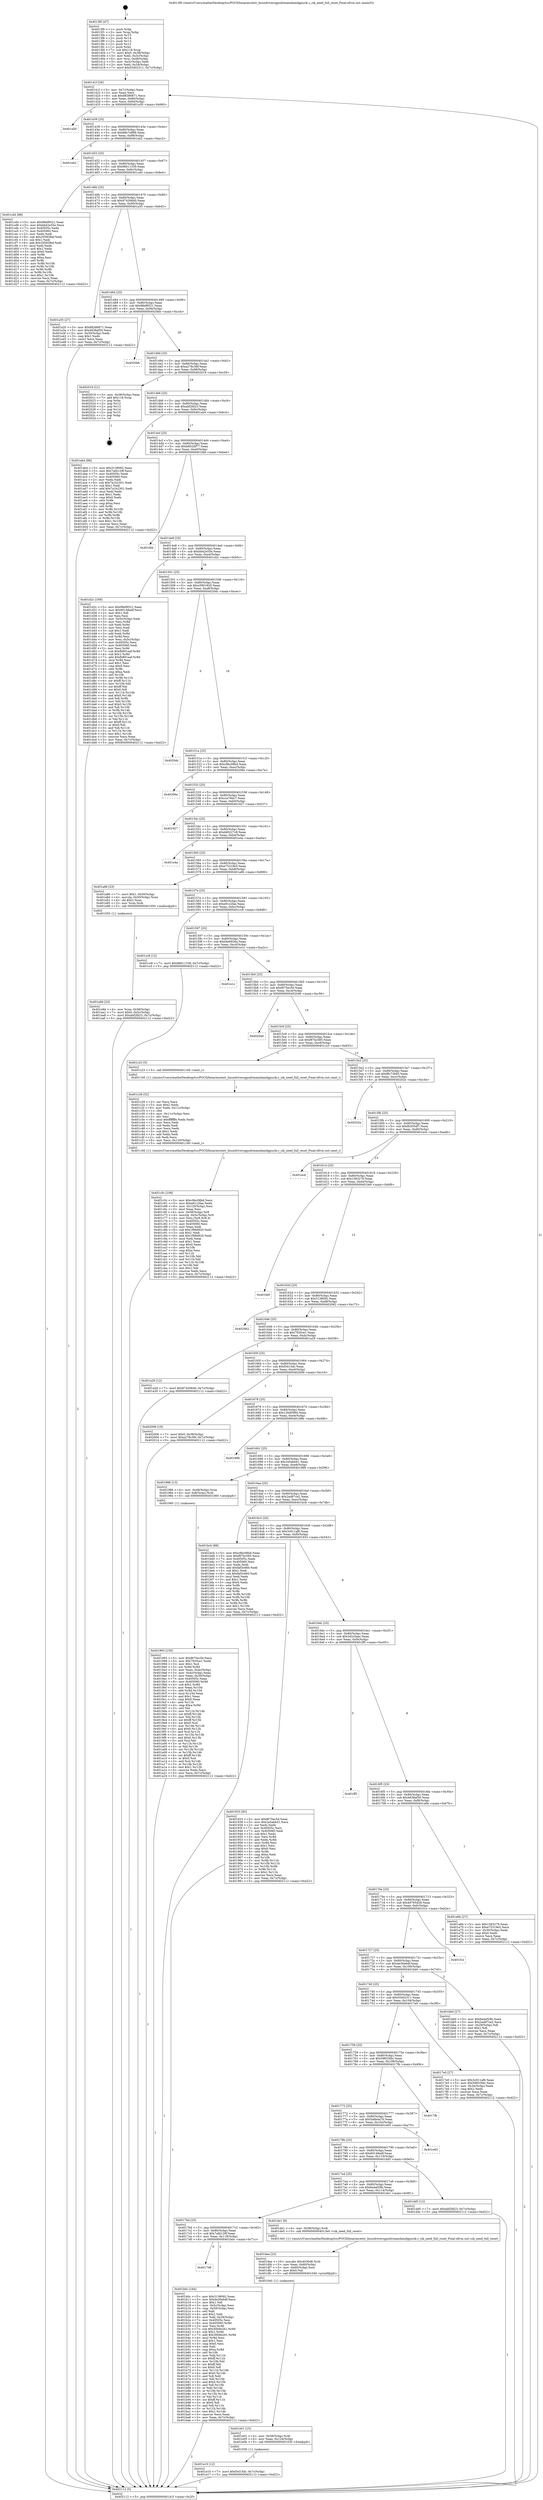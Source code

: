 digraph "0x4013f0" {
  label = "0x4013f0 (/mnt/c/Users/mathe/Desktop/tcc/POCII/binaries/extr_linuxdriversgpudrmamdamdgpucik.c_cik_need_full_reset_Final-ollvm.out::main(0))"
  labelloc = "t"
  node[shape=record]

  Entry [label="",width=0.3,height=0.3,shape=circle,fillcolor=black,style=filled]
  "0x40141f" [label="{
     0x40141f [26]\l
     | [instrs]\l
     &nbsp;&nbsp;0x40141f \<+3\>: mov -0x7c(%rbp),%eax\l
     &nbsp;&nbsp;0x401422 \<+2\>: mov %eax,%ecx\l
     &nbsp;&nbsp;0x401424 \<+6\>: sub $0x88386871,%ecx\l
     &nbsp;&nbsp;0x40142a \<+3\>: mov %eax,-0x80(%rbp)\l
     &nbsp;&nbsp;0x40142d \<+6\>: mov %ecx,-0x84(%rbp)\l
     &nbsp;&nbsp;0x401433 \<+6\>: je 0000000000401a50 \<main+0x660\>\l
  }"]
  "0x401a50" [label="{
     0x401a50\l
  }", style=dashed]
  "0x401439" [label="{
     0x401439 [25]\l
     | [instrs]\l
     &nbsp;&nbsp;0x401439 \<+5\>: jmp 000000000040143e \<main+0x4e\>\l
     &nbsp;&nbsp;0x40143e \<+3\>: mov -0x80(%rbp),%eax\l
     &nbsp;&nbsp;0x401441 \<+5\>: sub $0x88e7e889,%eax\l
     &nbsp;&nbsp;0x401446 \<+6\>: mov %eax,-0x88(%rbp)\l
     &nbsp;&nbsp;0x40144c \<+6\>: je 0000000000401eb2 \<main+0xac2\>\l
  }"]
  Exit [label="",width=0.3,height=0.3,shape=circle,fillcolor=black,style=filled,peripheries=2]
  "0x401eb2" [label="{
     0x401eb2\l
  }", style=dashed]
  "0x401452" [label="{
     0x401452 [25]\l
     | [instrs]\l
     &nbsp;&nbsp;0x401452 \<+5\>: jmp 0000000000401457 \<main+0x67\>\l
     &nbsp;&nbsp;0x401457 \<+3\>: mov -0x80(%rbp),%eax\l
     &nbsp;&nbsp;0x40145a \<+5\>: sub $0x96611339,%eax\l
     &nbsp;&nbsp;0x40145f \<+6\>: mov %eax,-0x8c(%rbp)\l
     &nbsp;&nbsp;0x401465 \<+6\>: je 0000000000401cd4 \<main+0x8e4\>\l
  }"]
  "0x401e10" [label="{
     0x401e10 [12]\l
     | [instrs]\l
     &nbsp;&nbsp;0x401e10 \<+7\>: movl $0xf3415dc,-0x7c(%rbp)\l
     &nbsp;&nbsp;0x401e17 \<+5\>: jmp 0000000000402112 \<main+0xd22\>\l
  }"]
  "0x401cd4" [label="{
     0x401cd4 [88]\l
     | [instrs]\l
     &nbsp;&nbsp;0x401cd4 \<+5\>: mov $0x98ef9521,%eax\l
     &nbsp;&nbsp;0x401cd9 \<+5\>: mov $0xbb42e55e,%ecx\l
     &nbsp;&nbsp;0x401cde \<+7\>: mov 0x40505c,%edx\l
     &nbsp;&nbsp;0x401ce5 \<+7\>: mov 0x405060,%esi\l
     &nbsp;&nbsp;0x401cec \<+2\>: mov %edx,%edi\l
     &nbsp;&nbsp;0x401cee \<+6\>: sub $0x205838ef,%edi\l
     &nbsp;&nbsp;0x401cf4 \<+3\>: sub $0x1,%edi\l
     &nbsp;&nbsp;0x401cf7 \<+6\>: add $0x205838ef,%edi\l
     &nbsp;&nbsp;0x401cfd \<+3\>: imul %edi,%edx\l
     &nbsp;&nbsp;0x401d00 \<+3\>: and $0x1,%edx\l
     &nbsp;&nbsp;0x401d03 \<+3\>: cmp $0x0,%edx\l
     &nbsp;&nbsp;0x401d06 \<+4\>: sete %r8b\l
     &nbsp;&nbsp;0x401d0a \<+3\>: cmp $0xa,%esi\l
     &nbsp;&nbsp;0x401d0d \<+4\>: setl %r9b\l
     &nbsp;&nbsp;0x401d11 \<+3\>: mov %r8b,%r10b\l
     &nbsp;&nbsp;0x401d14 \<+3\>: and %r9b,%r10b\l
     &nbsp;&nbsp;0x401d17 \<+3\>: xor %r9b,%r8b\l
     &nbsp;&nbsp;0x401d1a \<+3\>: or %r8b,%r10b\l
     &nbsp;&nbsp;0x401d1d \<+4\>: test $0x1,%r10b\l
     &nbsp;&nbsp;0x401d21 \<+3\>: cmovne %ecx,%eax\l
     &nbsp;&nbsp;0x401d24 \<+3\>: mov %eax,-0x7c(%rbp)\l
     &nbsp;&nbsp;0x401d27 \<+5\>: jmp 0000000000402112 \<main+0xd22\>\l
  }"]
  "0x40146b" [label="{
     0x40146b [25]\l
     | [instrs]\l
     &nbsp;&nbsp;0x40146b \<+5\>: jmp 0000000000401470 \<main+0x80\>\l
     &nbsp;&nbsp;0x401470 \<+3\>: mov -0x80(%rbp),%eax\l
     &nbsp;&nbsp;0x401473 \<+5\>: sub $0x97430640,%eax\l
     &nbsp;&nbsp;0x401478 \<+6\>: mov %eax,-0x90(%rbp)\l
     &nbsp;&nbsp;0x40147e \<+6\>: je 0000000000401a35 \<main+0x645\>\l
  }"]
  "0x401e01" [label="{
     0x401e01 [15]\l
     | [instrs]\l
     &nbsp;&nbsp;0x401e01 \<+4\>: mov -0x58(%rbp),%rdi\l
     &nbsp;&nbsp;0x401e05 \<+6\>: mov %eax,-0x124(%rbp)\l
     &nbsp;&nbsp;0x401e0b \<+5\>: call 0000000000401030 \<free@plt\>\l
     | [calls]\l
     &nbsp;&nbsp;0x401030 \{1\} (unknown)\l
  }"]
  "0x401a35" [label="{
     0x401a35 [27]\l
     | [instrs]\l
     &nbsp;&nbsp;0x401a35 \<+5\>: mov $0x88386871,%eax\l
     &nbsp;&nbsp;0x401a3a \<+5\>: mov $0x4638af30,%ecx\l
     &nbsp;&nbsp;0x401a3f \<+3\>: mov -0x30(%rbp),%edx\l
     &nbsp;&nbsp;0x401a42 \<+3\>: cmp $0x1,%edx\l
     &nbsp;&nbsp;0x401a45 \<+3\>: cmovl %ecx,%eax\l
     &nbsp;&nbsp;0x401a48 \<+3\>: mov %eax,-0x7c(%rbp)\l
     &nbsp;&nbsp;0x401a4b \<+5\>: jmp 0000000000402112 \<main+0xd22\>\l
  }"]
  "0x401484" [label="{
     0x401484 [25]\l
     | [instrs]\l
     &nbsp;&nbsp;0x401484 \<+5\>: jmp 0000000000401489 \<main+0x99\>\l
     &nbsp;&nbsp;0x401489 \<+3\>: mov -0x80(%rbp),%eax\l
     &nbsp;&nbsp;0x40148c \<+5\>: sub $0x98ef9521,%eax\l
     &nbsp;&nbsp;0x401491 \<+6\>: mov %eax,-0x94(%rbp)\l
     &nbsp;&nbsp;0x401497 \<+6\>: je 00000000004020bb \<main+0xccb\>\l
  }"]
  "0x401dea" [label="{
     0x401dea [23]\l
     | [instrs]\l
     &nbsp;&nbsp;0x401dea \<+10\>: movabs $0x4030d6,%rdi\l
     &nbsp;&nbsp;0x401df4 \<+3\>: mov %eax,-0x60(%rbp)\l
     &nbsp;&nbsp;0x401df7 \<+3\>: mov -0x60(%rbp),%esi\l
     &nbsp;&nbsp;0x401dfa \<+2\>: mov $0x0,%al\l
     &nbsp;&nbsp;0x401dfc \<+5\>: call 0000000000401040 \<printf@plt\>\l
     | [calls]\l
     &nbsp;&nbsp;0x401040 \{1\} (unknown)\l
  }"]
  "0x4020bb" [label="{
     0x4020bb\l
  }", style=dashed]
  "0x40149d" [label="{
     0x40149d [25]\l
     | [instrs]\l
     &nbsp;&nbsp;0x40149d \<+5\>: jmp 00000000004014a2 \<main+0xb2\>\l
     &nbsp;&nbsp;0x4014a2 \<+3\>: mov -0x80(%rbp),%eax\l
     &nbsp;&nbsp;0x4014a5 \<+5\>: sub $0xa278c36f,%eax\l
     &nbsp;&nbsp;0x4014aa \<+6\>: mov %eax,-0x98(%rbp)\l
     &nbsp;&nbsp;0x4014b0 \<+6\>: je 0000000000402019 \<main+0xc29\>\l
  }"]
  "0x401c5c" [label="{
     0x401c5c [108]\l
     | [instrs]\l
     &nbsp;&nbsp;0x401c5c \<+5\>: mov $0xc9bc08bd,%ecx\l
     &nbsp;&nbsp;0x401c61 \<+5\>: mov $0xe91c2fae,%edx\l
     &nbsp;&nbsp;0x401c66 \<+6\>: mov -0x120(%rbp),%esi\l
     &nbsp;&nbsp;0x401c6c \<+3\>: imul %eax,%esi\l
     &nbsp;&nbsp;0x401c6f \<+4\>: mov -0x58(%rbp),%r8\l
     &nbsp;&nbsp;0x401c73 \<+4\>: movslq -0x5c(%rbp),%r9\l
     &nbsp;&nbsp;0x401c77 \<+4\>: mov %esi,(%r8,%r9,4)\l
     &nbsp;&nbsp;0x401c7b \<+7\>: mov 0x40505c,%eax\l
     &nbsp;&nbsp;0x401c82 \<+7\>: mov 0x405060,%esi\l
     &nbsp;&nbsp;0x401c89 \<+2\>: mov %eax,%edi\l
     &nbsp;&nbsp;0x401c8b \<+6\>: sub $0x1f98d920,%edi\l
     &nbsp;&nbsp;0x401c91 \<+3\>: sub $0x1,%edi\l
     &nbsp;&nbsp;0x401c94 \<+6\>: add $0x1f98d920,%edi\l
     &nbsp;&nbsp;0x401c9a \<+3\>: imul %edi,%eax\l
     &nbsp;&nbsp;0x401c9d \<+3\>: and $0x1,%eax\l
     &nbsp;&nbsp;0x401ca0 \<+3\>: cmp $0x0,%eax\l
     &nbsp;&nbsp;0x401ca3 \<+4\>: sete %r10b\l
     &nbsp;&nbsp;0x401ca7 \<+3\>: cmp $0xa,%esi\l
     &nbsp;&nbsp;0x401caa \<+4\>: setl %r11b\l
     &nbsp;&nbsp;0x401cae \<+3\>: mov %r10b,%bl\l
     &nbsp;&nbsp;0x401cb1 \<+3\>: and %r11b,%bl\l
     &nbsp;&nbsp;0x401cb4 \<+3\>: xor %r11b,%r10b\l
     &nbsp;&nbsp;0x401cb7 \<+3\>: or %r10b,%bl\l
     &nbsp;&nbsp;0x401cba \<+3\>: test $0x1,%bl\l
     &nbsp;&nbsp;0x401cbd \<+3\>: cmovne %edx,%ecx\l
     &nbsp;&nbsp;0x401cc0 \<+3\>: mov %ecx,-0x7c(%rbp)\l
     &nbsp;&nbsp;0x401cc3 \<+5\>: jmp 0000000000402112 \<main+0xd22\>\l
  }"]
  "0x402019" [label="{
     0x402019 [21]\l
     | [instrs]\l
     &nbsp;&nbsp;0x402019 \<+3\>: mov -0x38(%rbp),%eax\l
     &nbsp;&nbsp;0x40201c \<+7\>: add $0x118,%rsp\l
     &nbsp;&nbsp;0x402023 \<+1\>: pop %rbx\l
     &nbsp;&nbsp;0x402024 \<+2\>: pop %r12\l
     &nbsp;&nbsp;0x402026 \<+2\>: pop %r13\l
     &nbsp;&nbsp;0x402028 \<+2\>: pop %r14\l
     &nbsp;&nbsp;0x40202a \<+2\>: pop %r15\l
     &nbsp;&nbsp;0x40202c \<+1\>: pop %rbp\l
     &nbsp;&nbsp;0x40202d \<+1\>: ret\l
  }"]
  "0x4014b6" [label="{
     0x4014b6 [25]\l
     | [instrs]\l
     &nbsp;&nbsp;0x4014b6 \<+5\>: jmp 00000000004014bb \<main+0xcb\>\l
     &nbsp;&nbsp;0x4014bb \<+3\>: mov -0x80(%rbp),%eax\l
     &nbsp;&nbsp;0x4014be \<+5\>: sub $0xabf2fd23,%eax\l
     &nbsp;&nbsp;0x4014c3 \<+6\>: mov %eax,-0x9c(%rbp)\l
     &nbsp;&nbsp;0x4014c9 \<+6\>: je 0000000000401ab4 \<main+0x6c4\>\l
  }"]
  "0x401c28" [label="{
     0x401c28 [52]\l
     | [instrs]\l
     &nbsp;&nbsp;0x401c28 \<+2\>: xor %ecx,%ecx\l
     &nbsp;&nbsp;0x401c2a \<+5\>: mov $0x2,%edx\l
     &nbsp;&nbsp;0x401c2f \<+6\>: mov %edx,-0x11c(%rbp)\l
     &nbsp;&nbsp;0x401c35 \<+1\>: cltd\l
     &nbsp;&nbsp;0x401c36 \<+6\>: mov -0x11c(%rbp),%esi\l
     &nbsp;&nbsp;0x401c3c \<+2\>: idiv %esi\l
     &nbsp;&nbsp;0x401c3e \<+6\>: imul $0xfffffffe,%edx,%edx\l
     &nbsp;&nbsp;0x401c44 \<+2\>: mov %ecx,%edi\l
     &nbsp;&nbsp;0x401c46 \<+2\>: sub %edx,%edi\l
     &nbsp;&nbsp;0x401c48 \<+2\>: mov %ecx,%edx\l
     &nbsp;&nbsp;0x401c4a \<+3\>: sub $0x1,%edx\l
     &nbsp;&nbsp;0x401c4d \<+2\>: add %edx,%edi\l
     &nbsp;&nbsp;0x401c4f \<+2\>: sub %edi,%ecx\l
     &nbsp;&nbsp;0x401c51 \<+6\>: mov %ecx,-0x120(%rbp)\l
     &nbsp;&nbsp;0x401c57 \<+5\>: call 0000000000401160 \<next_i\>\l
     | [calls]\l
     &nbsp;&nbsp;0x401160 \{1\} (/mnt/c/Users/mathe/Desktop/tcc/POCII/binaries/extr_linuxdriversgpudrmamdamdgpucik.c_cik_need_full_reset_Final-ollvm.out::next_i)\l
  }"]
  "0x401ab4" [label="{
     0x401ab4 [88]\l
     | [instrs]\l
     &nbsp;&nbsp;0x401ab4 \<+5\>: mov $0x3138092,%eax\l
     &nbsp;&nbsp;0x401ab9 \<+5\>: mov $0x7afd129f,%ecx\l
     &nbsp;&nbsp;0x401abe \<+7\>: mov 0x40505c,%edx\l
     &nbsp;&nbsp;0x401ac5 \<+7\>: mov 0x405060,%esi\l
     &nbsp;&nbsp;0x401acc \<+2\>: mov %edx,%edi\l
     &nbsp;&nbsp;0x401ace \<+6\>: sub $0x7a1b2301,%edi\l
     &nbsp;&nbsp;0x401ad4 \<+3\>: sub $0x1,%edi\l
     &nbsp;&nbsp;0x401ad7 \<+6\>: add $0x7a1b2301,%edi\l
     &nbsp;&nbsp;0x401add \<+3\>: imul %edi,%edx\l
     &nbsp;&nbsp;0x401ae0 \<+3\>: and $0x1,%edx\l
     &nbsp;&nbsp;0x401ae3 \<+3\>: cmp $0x0,%edx\l
     &nbsp;&nbsp;0x401ae6 \<+4\>: sete %r8b\l
     &nbsp;&nbsp;0x401aea \<+3\>: cmp $0xa,%esi\l
     &nbsp;&nbsp;0x401aed \<+4\>: setl %r9b\l
     &nbsp;&nbsp;0x401af1 \<+3\>: mov %r8b,%r10b\l
     &nbsp;&nbsp;0x401af4 \<+3\>: and %r9b,%r10b\l
     &nbsp;&nbsp;0x401af7 \<+3\>: xor %r9b,%r8b\l
     &nbsp;&nbsp;0x401afa \<+3\>: or %r8b,%r10b\l
     &nbsp;&nbsp;0x401afd \<+4\>: test $0x1,%r10b\l
     &nbsp;&nbsp;0x401b01 \<+3\>: cmovne %ecx,%eax\l
     &nbsp;&nbsp;0x401b04 \<+3\>: mov %eax,-0x7c(%rbp)\l
     &nbsp;&nbsp;0x401b07 \<+5\>: jmp 0000000000402112 \<main+0xd22\>\l
  }"]
  "0x4014cf" [label="{
     0x4014cf [25]\l
     | [instrs]\l
     &nbsp;&nbsp;0x4014cf \<+5\>: jmp 00000000004014d4 \<main+0xe4\>\l
     &nbsp;&nbsp;0x4014d4 \<+3\>: mov -0x80(%rbp),%eax\l
     &nbsp;&nbsp;0x4014d7 \<+5\>: sub $0xb852df77,%eax\l
     &nbsp;&nbsp;0x4014dc \<+6\>: mov %eax,-0xa0(%rbp)\l
     &nbsp;&nbsp;0x4014e2 \<+6\>: je 0000000000401fdd \<main+0xbed\>\l
  }"]
  "0x4017d6" [label="{
     0x4017d6\l
  }", style=dashed]
  "0x401fdd" [label="{
     0x401fdd\l
  }", style=dashed]
  "0x4014e8" [label="{
     0x4014e8 [25]\l
     | [instrs]\l
     &nbsp;&nbsp;0x4014e8 \<+5\>: jmp 00000000004014ed \<main+0xfd\>\l
     &nbsp;&nbsp;0x4014ed \<+3\>: mov -0x80(%rbp),%eax\l
     &nbsp;&nbsp;0x4014f0 \<+5\>: sub $0xbb42e55e,%eax\l
     &nbsp;&nbsp;0x4014f5 \<+6\>: mov %eax,-0xa4(%rbp)\l
     &nbsp;&nbsp;0x4014fb \<+6\>: je 0000000000401d2c \<main+0x93c\>\l
  }"]
  "0x401b0c" [label="{
     0x401b0c [164]\l
     | [instrs]\l
     &nbsp;&nbsp;0x401b0c \<+5\>: mov $0x3138092,%eax\l
     &nbsp;&nbsp;0x401b11 \<+5\>: mov $0x4e30e6df,%ecx\l
     &nbsp;&nbsp;0x401b16 \<+2\>: mov $0x1,%dl\l
     &nbsp;&nbsp;0x401b18 \<+3\>: mov -0x5c(%rbp),%esi\l
     &nbsp;&nbsp;0x401b1b \<+3\>: cmp -0x50(%rbp),%esi\l
     &nbsp;&nbsp;0x401b1e \<+4\>: setl %dil\l
     &nbsp;&nbsp;0x401b22 \<+4\>: and $0x1,%dil\l
     &nbsp;&nbsp;0x401b26 \<+4\>: mov %dil,-0x29(%rbp)\l
     &nbsp;&nbsp;0x401b2a \<+7\>: mov 0x40505c,%esi\l
     &nbsp;&nbsp;0x401b31 \<+8\>: mov 0x405060,%r8d\l
     &nbsp;&nbsp;0x401b39 \<+3\>: mov %esi,%r9d\l
     &nbsp;&nbsp;0x401b3c \<+7\>: sub $0x30b9e261,%r9d\l
     &nbsp;&nbsp;0x401b43 \<+4\>: sub $0x1,%r9d\l
     &nbsp;&nbsp;0x401b47 \<+7\>: add $0x30b9e261,%r9d\l
     &nbsp;&nbsp;0x401b4e \<+4\>: imul %r9d,%esi\l
     &nbsp;&nbsp;0x401b52 \<+3\>: and $0x1,%esi\l
     &nbsp;&nbsp;0x401b55 \<+3\>: cmp $0x0,%esi\l
     &nbsp;&nbsp;0x401b58 \<+4\>: sete %dil\l
     &nbsp;&nbsp;0x401b5c \<+4\>: cmp $0xa,%r8d\l
     &nbsp;&nbsp;0x401b60 \<+4\>: setl %r10b\l
     &nbsp;&nbsp;0x401b64 \<+3\>: mov %dil,%r11b\l
     &nbsp;&nbsp;0x401b67 \<+4\>: xor $0xff,%r11b\l
     &nbsp;&nbsp;0x401b6b \<+3\>: mov %r10b,%bl\l
     &nbsp;&nbsp;0x401b6e \<+3\>: xor $0xff,%bl\l
     &nbsp;&nbsp;0x401b71 \<+3\>: xor $0x0,%dl\l
     &nbsp;&nbsp;0x401b74 \<+3\>: mov %r11b,%r14b\l
     &nbsp;&nbsp;0x401b77 \<+4\>: and $0x0,%r14b\l
     &nbsp;&nbsp;0x401b7b \<+3\>: and %dl,%dil\l
     &nbsp;&nbsp;0x401b7e \<+3\>: mov %bl,%r15b\l
     &nbsp;&nbsp;0x401b81 \<+4\>: and $0x0,%r15b\l
     &nbsp;&nbsp;0x401b85 \<+3\>: and %dl,%r10b\l
     &nbsp;&nbsp;0x401b88 \<+3\>: or %dil,%r14b\l
     &nbsp;&nbsp;0x401b8b \<+3\>: or %r10b,%r15b\l
     &nbsp;&nbsp;0x401b8e \<+3\>: xor %r15b,%r14b\l
     &nbsp;&nbsp;0x401b91 \<+3\>: or %bl,%r11b\l
     &nbsp;&nbsp;0x401b94 \<+4\>: xor $0xff,%r11b\l
     &nbsp;&nbsp;0x401b98 \<+3\>: or $0x0,%dl\l
     &nbsp;&nbsp;0x401b9b \<+3\>: and %dl,%r11b\l
     &nbsp;&nbsp;0x401b9e \<+3\>: or %r11b,%r14b\l
     &nbsp;&nbsp;0x401ba1 \<+4\>: test $0x1,%r14b\l
     &nbsp;&nbsp;0x401ba5 \<+3\>: cmovne %ecx,%eax\l
     &nbsp;&nbsp;0x401ba8 \<+3\>: mov %eax,-0x7c(%rbp)\l
     &nbsp;&nbsp;0x401bab \<+5\>: jmp 0000000000402112 \<main+0xd22\>\l
  }"]
  "0x401d2c" [label="{
     0x401d2c [169]\l
     | [instrs]\l
     &nbsp;&nbsp;0x401d2c \<+5\>: mov $0x98ef9521,%eax\l
     &nbsp;&nbsp;0x401d31 \<+5\>: mov $0x60148adf,%ecx\l
     &nbsp;&nbsp;0x401d36 \<+2\>: mov $0x1,%dl\l
     &nbsp;&nbsp;0x401d38 \<+2\>: xor %esi,%esi\l
     &nbsp;&nbsp;0x401d3a \<+3\>: mov -0x5c(%rbp),%edi\l
     &nbsp;&nbsp;0x401d3d \<+3\>: mov %esi,%r8d\l
     &nbsp;&nbsp;0x401d40 \<+3\>: sub %edi,%r8d\l
     &nbsp;&nbsp;0x401d43 \<+2\>: mov %esi,%edi\l
     &nbsp;&nbsp;0x401d45 \<+3\>: sub $0x1,%edi\l
     &nbsp;&nbsp;0x401d48 \<+3\>: add %edi,%r8d\l
     &nbsp;&nbsp;0x401d4b \<+3\>: sub %r8d,%esi\l
     &nbsp;&nbsp;0x401d4e \<+3\>: mov %esi,-0x5c(%rbp)\l
     &nbsp;&nbsp;0x401d51 \<+7\>: mov 0x40505c,%esi\l
     &nbsp;&nbsp;0x401d58 \<+7\>: mov 0x405060,%edi\l
     &nbsp;&nbsp;0x401d5f \<+3\>: mov %esi,%r8d\l
     &nbsp;&nbsp;0x401d62 \<+7\>: sub $0xfb891eaf,%r8d\l
     &nbsp;&nbsp;0x401d69 \<+4\>: sub $0x1,%r8d\l
     &nbsp;&nbsp;0x401d6d \<+7\>: add $0xfb891eaf,%r8d\l
     &nbsp;&nbsp;0x401d74 \<+4\>: imul %r8d,%esi\l
     &nbsp;&nbsp;0x401d78 \<+3\>: and $0x1,%esi\l
     &nbsp;&nbsp;0x401d7b \<+3\>: cmp $0x0,%esi\l
     &nbsp;&nbsp;0x401d7e \<+4\>: sete %r9b\l
     &nbsp;&nbsp;0x401d82 \<+3\>: cmp $0xa,%edi\l
     &nbsp;&nbsp;0x401d85 \<+4\>: setl %r10b\l
     &nbsp;&nbsp;0x401d89 \<+3\>: mov %r9b,%r11b\l
     &nbsp;&nbsp;0x401d8c \<+4\>: xor $0xff,%r11b\l
     &nbsp;&nbsp;0x401d90 \<+3\>: mov %r10b,%bl\l
     &nbsp;&nbsp;0x401d93 \<+3\>: xor $0xff,%bl\l
     &nbsp;&nbsp;0x401d96 \<+3\>: xor $0x0,%dl\l
     &nbsp;&nbsp;0x401d99 \<+3\>: mov %r11b,%r14b\l
     &nbsp;&nbsp;0x401d9c \<+4\>: and $0x0,%r14b\l
     &nbsp;&nbsp;0x401da0 \<+3\>: and %dl,%r9b\l
     &nbsp;&nbsp;0x401da3 \<+3\>: mov %bl,%r15b\l
     &nbsp;&nbsp;0x401da6 \<+4\>: and $0x0,%r15b\l
     &nbsp;&nbsp;0x401daa \<+3\>: and %dl,%r10b\l
     &nbsp;&nbsp;0x401dad \<+3\>: or %r9b,%r14b\l
     &nbsp;&nbsp;0x401db0 \<+3\>: or %r10b,%r15b\l
     &nbsp;&nbsp;0x401db3 \<+3\>: xor %r15b,%r14b\l
     &nbsp;&nbsp;0x401db6 \<+3\>: or %bl,%r11b\l
     &nbsp;&nbsp;0x401db9 \<+4\>: xor $0xff,%r11b\l
     &nbsp;&nbsp;0x401dbd \<+3\>: or $0x0,%dl\l
     &nbsp;&nbsp;0x401dc0 \<+3\>: and %dl,%r11b\l
     &nbsp;&nbsp;0x401dc3 \<+3\>: or %r11b,%r14b\l
     &nbsp;&nbsp;0x401dc6 \<+4\>: test $0x1,%r14b\l
     &nbsp;&nbsp;0x401dca \<+3\>: cmovne %ecx,%eax\l
     &nbsp;&nbsp;0x401dcd \<+3\>: mov %eax,-0x7c(%rbp)\l
     &nbsp;&nbsp;0x401dd0 \<+5\>: jmp 0000000000402112 \<main+0xd22\>\l
  }"]
  "0x401501" [label="{
     0x401501 [25]\l
     | [instrs]\l
     &nbsp;&nbsp;0x401501 \<+5\>: jmp 0000000000401506 \<main+0x116\>\l
     &nbsp;&nbsp;0x401506 \<+3\>: mov -0x80(%rbp),%eax\l
     &nbsp;&nbsp;0x401509 \<+5\>: sub $0xc5901820,%eax\l
     &nbsp;&nbsp;0x40150e \<+6\>: mov %eax,-0xa8(%rbp)\l
     &nbsp;&nbsp;0x401514 \<+6\>: je 00000000004020dc \<main+0xcec\>\l
  }"]
  "0x4017bd" [label="{
     0x4017bd [25]\l
     | [instrs]\l
     &nbsp;&nbsp;0x4017bd \<+5\>: jmp 00000000004017c2 \<main+0x3d2\>\l
     &nbsp;&nbsp;0x4017c2 \<+3\>: mov -0x80(%rbp),%eax\l
     &nbsp;&nbsp;0x4017c5 \<+5\>: sub $0x7afd129f,%eax\l
     &nbsp;&nbsp;0x4017ca \<+6\>: mov %eax,-0x118(%rbp)\l
     &nbsp;&nbsp;0x4017d0 \<+6\>: je 0000000000401b0c \<main+0x71c\>\l
  }"]
  "0x4020dc" [label="{
     0x4020dc\l
  }", style=dashed]
  "0x40151a" [label="{
     0x40151a [25]\l
     | [instrs]\l
     &nbsp;&nbsp;0x40151a \<+5\>: jmp 000000000040151f \<main+0x12f\>\l
     &nbsp;&nbsp;0x40151f \<+3\>: mov -0x80(%rbp),%eax\l
     &nbsp;&nbsp;0x401522 \<+5\>: sub $0xc9bc08bd,%eax\l
     &nbsp;&nbsp;0x401527 \<+6\>: mov %eax,-0xac(%rbp)\l
     &nbsp;&nbsp;0x40152d \<+6\>: je 000000000040206e \<main+0xc7e\>\l
  }"]
  "0x401de1" [label="{
     0x401de1 [9]\l
     | [instrs]\l
     &nbsp;&nbsp;0x401de1 \<+4\>: mov -0x58(%rbp),%rdi\l
     &nbsp;&nbsp;0x401de5 \<+5\>: call 00000000004013e0 \<cik_need_full_reset\>\l
     | [calls]\l
     &nbsp;&nbsp;0x4013e0 \{1\} (/mnt/c/Users/mathe/Desktop/tcc/POCII/binaries/extr_linuxdriversgpudrmamdamdgpucik.c_cik_need_full_reset_Final-ollvm.out::cik_need_full_reset)\l
  }"]
  "0x40206e" [label="{
     0x40206e\l
  }", style=dashed]
  "0x401533" [label="{
     0x401533 [25]\l
     | [instrs]\l
     &nbsp;&nbsp;0x401533 \<+5\>: jmp 0000000000401538 \<main+0x148\>\l
     &nbsp;&nbsp;0x401538 \<+3\>: mov -0x80(%rbp),%eax\l
     &nbsp;&nbsp;0x40153b \<+5\>: sub $0xcce78dc7,%eax\l
     &nbsp;&nbsp;0x401540 \<+6\>: mov %eax,-0xb0(%rbp)\l
     &nbsp;&nbsp;0x401546 \<+6\>: je 0000000000401927 \<main+0x537\>\l
  }"]
  "0x4017a4" [label="{
     0x4017a4 [25]\l
     | [instrs]\l
     &nbsp;&nbsp;0x4017a4 \<+5\>: jmp 00000000004017a9 \<main+0x3b9\>\l
     &nbsp;&nbsp;0x4017a9 \<+3\>: mov -0x80(%rbp),%eax\l
     &nbsp;&nbsp;0x4017ac \<+5\>: sub $0x6a4ef29b,%eax\l
     &nbsp;&nbsp;0x4017b1 \<+6\>: mov %eax,-0x114(%rbp)\l
     &nbsp;&nbsp;0x4017b7 \<+6\>: je 0000000000401de1 \<main+0x9f1\>\l
  }"]
  "0x401927" [label="{
     0x401927\l
  }", style=dashed]
  "0x40154c" [label="{
     0x40154c [25]\l
     | [instrs]\l
     &nbsp;&nbsp;0x40154c \<+5\>: jmp 0000000000401551 \<main+0x161\>\l
     &nbsp;&nbsp;0x401551 \<+3\>: mov -0x80(%rbp),%eax\l
     &nbsp;&nbsp;0x401554 \<+5\>: sub $0xdd9227c8,%eax\l
     &nbsp;&nbsp;0x401559 \<+6\>: mov %eax,-0xb4(%rbp)\l
     &nbsp;&nbsp;0x40155f \<+6\>: je 0000000000401e4a \<main+0xa5a\>\l
  }"]
  "0x401dd5" [label="{
     0x401dd5 [12]\l
     | [instrs]\l
     &nbsp;&nbsp;0x401dd5 \<+7\>: movl $0xabf2fd23,-0x7c(%rbp)\l
     &nbsp;&nbsp;0x401ddc \<+5\>: jmp 0000000000402112 \<main+0xd22\>\l
  }"]
  "0x401e4a" [label="{
     0x401e4a\l
  }", style=dashed]
  "0x401565" [label="{
     0x401565 [25]\l
     | [instrs]\l
     &nbsp;&nbsp;0x401565 \<+5\>: jmp 000000000040156a \<main+0x17a\>\l
     &nbsp;&nbsp;0x40156a \<+3\>: mov -0x80(%rbp),%eax\l
     &nbsp;&nbsp;0x40156d \<+5\>: sub $0xe75319e5,%eax\l
     &nbsp;&nbsp;0x401572 \<+6\>: mov %eax,-0xb8(%rbp)\l
     &nbsp;&nbsp;0x401578 \<+6\>: je 0000000000401a86 \<main+0x696\>\l
  }"]
  "0x40178b" [label="{
     0x40178b [25]\l
     | [instrs]\l
     &nbsp;&nbsp;0x40178b \<+5\>: jmp 0000000000401790 \<main+0x3a0\>\l
     &nbsp;&nbsp;0x401790 \<+3\>: mov -0x80(%rbp),%eax\l
     &nbsp;&nbsp;0x401793 \<+5\>: sub $0x60148adf,%eax\l
     &nbsp;&nbsp;0x401798 \<+6\>: mov %eax,-0x110(%rbp)\l
     &nbsp;&nbsp;0x40179e \<+6\>: je 0000000000401dd5 \<main+0x9e5\>\l
  }"]
  "0x401a86" [label="{
     0x401a86 [23]\l
     | [instrs]\l
     &nbsp;&nbsp;0x401a86 \<+7\>: movl $0x1,-0x50(%rbp)\l
     &nbsp;&nbsp;0x401a8d \<+4\>: movslq -0x50(%rbp),%rax\l
     &nbsp;&nbsp;0x401a91 \<+4\>: shl $0x2,%rax\l
     &nbsp;&nbsp;0x401a95 \<+3\>: mov %rax,%rdi\l
     &nbsp;&nbsp;0x401a98 \<+5\>: call 0000000000401050 \<malloc@plt\>\l
     | [calls]\l
     &nbsp;&nbsp;0x401050 \{1\} (unknown)\l
  }"]
  "0x40157e" [label="{
     0x40157e [25]\l
     | [instrs]\l
     &nbsp;&nbsp;0x40157e \<+5\>: jmp 0000000000401583 \<main+0x193\>\l
     &nbsp;&nbsp;0x401583 \<+3\>: mov -0x80(%rbp),%eax\l
     &nbsp;&nbsp;0x401586 \<+5\>: sub $0xe91c2fae,%eax\l
     &nbsp;&nbsp;0x40158b \<+6\>: mov %eax,-0xbc(%rbp)\l
     &nbsp;&nbsp;0x401591 \<+6\>: je 0000000000401cc8 \<main+0x8d8\>\l
  }"]
  "0x401e65" [label="{
     0x401e65\l
  }", style=dashed]
  "0x401cc8" [label="{
     0x401cc8 [12]\l
     | [instrs]\l
     &nbsp;&nbsp;0x401cc8 \<+7\>: movl $0x96611339,-0x7c(%rbp)\l
     &nbsp;&nbsp;0x401ccf \<+5\>: jmp 0000000000402112 \<main+0xd22\>\l
  }"]
  "0x401597" [label="{
     0x401597 [25]\l
     | [instrs]\l
     &nbsp;&nbsp;0x401597 \<+5\>: jmp 000000000040159c \<main+0x1ac\>\l
     &nbsp;&nbsp;0x40159c \<+3\>: mov -0x80(%rbp),%eax\l
     &nbsp;&nbsp;0x40159f \<+5\>: sub $0xf4e6926a,%eax\l
     &nbsp;&nbsp;0x4015a4 \<+6\>: mov %eax,-0xc0(%rbp)\l
     &nbsp;&nbsp;0x4015aa \<+6\>: je 0000000000401e1c \<main+0xa2c\>\l
  }"]
  "0x401772" [label="{
     0x401772 [25]\l
     | [instrs]\l
     &nbsp;&nbsp;0x401772 \<+5\>: jmp 0000000000401777 \<main+0x387\>\l
     &nbsp;&nbsp;0x401777 \<+3\>: mov -0x80(%rbp),%eax\l
     &nbsp;&nbsp;0x40177a \<+5\>: sub $0x5a6b4a7b,%eax\l
     &nbsp;&nbsp;0x40177f \<+6\>: mov %eax,-0x10c(%rbp)\l
     &nbsp;&nbsp;0x401785 \<+6\>: je 0000000000401e65 \<main+0xa75\>\l
  }"]
  "0x401e1c" [label="{
     0x401e1c\l
  }", style=dashed]
  "0x4015b0" [label="{
     0x4015b0 [25]\l
     | [instrs]\l
     &nbsp;&nbsp;0x4015b0 \<+5\>: jmp 00000000004015b5 \<main+0x1c5\>\l
     &nbsp;&nbsp;0x4015b5 \<+3\>: mov -0x80(%rbp),%eax\l
     &nbsp;&nbsp;0x4015b8 \<+5\>: sub $0xf675ec5d,%eax\l
     &nbsp;&nbsp;0x4015bd \<+6\>: mov %eax,-0xc4(%rbp)\l
     &nbsp;&nbsp;0x4015c3 \<+6\>: je 0000000000402046 \<main+0xc56\>\l
  }"]
  "0x4017fb" [label="{
     0x4017fb\l
  }", style=dashed]
  "0x402046" [label="{
     0x402046\l
  }", style=dashed]
  "0x4015c9" [label="{
     0x4015c9 [25]\l
     | [instrs]\l
     &nbsp;&nbsp;0x4015c9 \<+5\>: jmp 00000000004015ce \<main+0x1de\>\l
     &nbsp;&nbsp;0x4015ce \<+3\>: mov -0x80(%rbp),%eax\l
     &nbsp;&nbsp;0x4015d1 \<+5\>: sub $0xf87bc585,%eax\l
     &nbsp;&nbsp;0x4015d6 \<+6\>: mov %eax,-0xc8(%rbp)\l
     &nbsp;&nbsp;0x4015dc \<+6\>: je 0000000000401c23 \<main+0x833\>\l
  }"]
  "0x401a9d" [label="{
     0x401a9d [23]\l
     | [instrs]\l
     &nbsp;&nbsp;0x401a9d \<+4\>: mov %rax,-0x58(%rbp)\l
     &nbsp;&nbsp;0x401aa1 \<+7\>: movl $0x0,-0x5c(%rbp)\l
     &nbsp;&nbsp;0x401aa8 \<+7\>: movl $0xabf2fd23,-0x7c(%rbp)\l
     &nbsp;&nbsp;0x401aaf \<+5\>: jmp 0000000000402112 \<main+0xd22\>\l
  }"]
  "0x401c23" [label="{
     0x401c23 [5]\l
     | [instrs]\l
     &nbsp;&nbsp;0x401c23 \<+5\>: call 0000000000401160 \<next_i\>\l
     | [calls]\l
     &nbsp;&nbsp;0x401160 \{1\} (/mnt/c/Users/mathe/Desktop/tcc/POCII/binaries/extr_linuxdriversgpudrmamdamdgpucik.c_cik_need_full_reset_Final-ollvm.out::next_i)\l
  }"]
  "0x4015e2" [label="{
     0x4015e2 [25]\l
     | [instrs]\l
     &nbsp;&nbsp;0x4015e2 \<+5\>: jmp 00000000004015e7 \<main+0x1f7\>\l
     &nbsp;&nbsp;0x4015e7 \<+3\>: mov -0x80(%rbp),%eax\l
     &nbsp;&nbsp;0x4015ea \<+5\>: sub $0xf8c73b65,%eax\l
     &nbsp;&nbsp;0x4015ef \<+6\>: mov %eax,-0xcc(%rbp)\l
     &nbsp;&nbsp;0x4015f5 \<+6\>: je 000000000040202e \<main+0xc3e\>\l
  }"]
  "0x401993" [label="{
     0x401993 [150]\l
     | [instrs]\l
     &nbsp;&nbsp;0x401993 \<+5\>: mov $0xf675ec5d,%ecx\l
     &nbsp;&nbsp;0x401998 \<+5\>: mov $0x7920ce1,%edx\l
     &nbsp;&nbsp;0x40199d \<+3\>: mov $0x1,%sil\l
     &nbsp;&nbsp;0x4019a0 \<+3\>: xor %r8d,%r8d\l
     &nbsp;&nbsp;0x4019a3 \<+3\>: mov %eax,-0x4c(%rbp)\l
     &nbsp;&nbsp;0x4019a6 \<+3\>: mov -0x4c(%rbp),%eax\l
     &nbsp;&nbsp;0x4019a9 \<+3\>: mov %eax,-0x30(%rbp)\l
     &nbsp;&nbsp;0x4019ac \<+7\>: mov 0x40505c,%eax\l
     &nbsp;&nbsp;0x4019b3 \<+8\>: mov 0x405060,%r9d\l
     &nbsp;&nbsp;0x4019bb \<+4\>: sub $0x1,%r8d\l
     &nbsp;&nbsp;0x4019bf \<+3\>: mov %eax,%r10d\l
     &nbsp;&nbsp;0x4019c2 \<+3\>: add %r8d,%r10d\l
     &nbsp;&nbsp;0x4019c5 \<+4\>: imul %r10d,%eax\l
     &nbsp;&nbsp;0x4019c9 \<+3\>: and $0x1,%eax\l
     &nbsp;&nbsp;0x4019cc \<+3\>: cmp $0x0,%eax\l
     &nbsp;&nbsp;0x4019cf \<+4\>: sete %r11b\l
     &nbsp;&nbsp;0x4019d3 \<+4\>: cmp $0xa,%r9d\l
     &nbsp;&nbsp;0x4019d7 \<+3\>: setl %bl\l
     &nbsp;&nbsp;0x4019da \<+3\>: mov %r11b,%r14b\l
     &nbsp;&nbsp;0x4019dd \<+4\>: xor $0xff,%r14b\l
     &nbsp;&nbsp;0x4019e1 \<+3\>: mov %bl,%r15b\l
     &nbsp;&nbsp;0x4019e4 \<+4\>: xor $0xff,%r15b\l
     &nbsp;&nbsp;0x4019e8 \<+4\>: xor $0x0,%sil\l
     &nbsp;&nbsp;0x4019ec \<+3\>: mov %r14b,%r12b\l
     &nbsp;&nbsp;0x4019ef \<+4\>: and $0x0,%r12b\l
     &nbsp;&nbsp;0x4019f3 \<+3\>: and %sil,%r11b\l
     &nbsp;&nbsp;0x4019f6 \<+3\>: mov %r15b,%r13b\l
     &nbsp;&nbsp;0x4019f9 \<+4\>: and $0x0,%r13b\l
     &nbsp;&nbsp;0x4019fd \<+3\>: and %sil,%bl\l
     &nbsp;&nbsp;0x401a00 \<+3\>: or %r11b,%r12b\l
     &nbsp;&nbsp;0x401a03 \<+3\>: or %bl,%r13b\l
     &nbsp;&nbsp;0x401a06 \<+3\>: xor %r13b,%r12b\l
     &nbsp;&nbsp;0x401a09 \<+3\>: or %r15b,%r14b\l
     &nbsp;&nbsp;0x401a0c \<+4\>: xor $0xff,%r14b\l
     &nbsp;&nbsp;0x401a10 \<+4\>: or $0x0,%sil\l
     &nbsp;&nbsp;0x401a14 \<+3\>: and %sil,%r14b\l
     &nbsp;&nbsp;0x401a17 \<+3\>: or %r14b,%r12b\l
     &nbsp;&nbsp;0x401a1a \<+4\>: test $0x1,%r12b\l
     &nbsp;&nbsp;0x401a1e \<+3\>: cmovne %edx,%ecx\l
     &nbsp;&nbsp;0x401a21 \<+3\>: mov %ecx,-0x7c(%rbp)\l
     &nbsp;&nbsp;0x401a24 \<+5\>: jmp 0000000000402112 \<main+0xd22\>\l
  }"]
  "0x40202e" [label="{
     0x40202e\l
  }", style=dashed]
  "0x4015fb" [label="{
     0x4015fb [25]\l
     | [instrs]\l
     &nbsp;&nbsp;0x4015fb \<+5\>: jmp 0000000000401600 \<main+0x210\>\l
     &nbsp;&nbsp;0x401600 \<+3\>: mov -0x80(%rbp),%eax\l
     &nbsp;&nbsp;0x401603 \<+5\>: sub $0xfb305df7,%eax\l
     &nbsp;&nbsp;0x401608 \<+6\>: mov %eax,-0xd0(%rbp)\l
     &nbsp;&nbsp;0x40160e \<+6\>: je 0000000000401ecb \<main+0xadb\>\l
  }"]
  "0x4013f0" [label="{
     0x4013f0 [47]\l
     | [instrs]\l
     &nbsp;&nbsp;0x4013f0 \<+1\>: push %rbp\l
     &nbsp;&nbsp;0x4013f1 \<+3\>: mov %rsp,%rbp\l
     &nbsp;&nbsp;0x4013f4 \<+2\>: push %r15\l
     &nbsp;&nbsp;0x4013f6 \<+2\>: push %r14\l
     &nbsp;&nbsp;0x4013f8 \<+2\>: push %r13\l
     &nbsp;&nbsp;0x4013fa \<+2\>: push %r12\l
     &nbsp;&nbsp;0x4013fc \<+1\>: push %rbx\l
     &nbsp;&nbsp;0x4013fd \<+7\>: sub $0x118,%rsp\l
     &nbsp;&nbsp;0x401404 \<+7\>: movl $0x0,-0x38(%rbp)\l
     &nbsp;&nbsp;0x40140b \<+3\>: mov %edi,-0x3c(%rbp)\l
     &nbsp;&nbsp;0x40140e \<+4\>: mov %rsi,-0x48(%rbp)\l
     &nbsp;&nbsp;0x401412 \<+3\>: mov -0x3c(%rbp),%edi\l
     &nbsp;&nbsp;0x401415 \<+3\>: mov %edi,-0x34(%rbp)\l
     &nbsp;&nbsp;0x401418 \<+7\>: movl $0x55402311,-0x7c(%rbp)\l
  }"]
  "0x401ecb" [label="{
     0x401ecb\l
  }", style=dashed]
  "0x401614" [label="{
     0x401614 [25]\l
     | [instrs]\l
     &nbsp;&nbsp;0x401614 \<+5\>: jmp 0000000000401619 \<main+0x229\>\l
     &nbsp;&nbsp;0x401619 \<+3\>: mov -0x80(%rbp),%eax\l
     &nbsp;&nbsp;0x40161c \<+5\>: sub $0x1583279,%eax\l
     &nbsp;&nbsp;0x401621 \<+6\>: mov %eax,-0xd4(%rbp)\l
     &nbsp;&nbsp;0x401627 \<+6\>: je 0000000000401fe9 \<main+0xbf9\>\l
  }"]
  "0x402112" [label="{
     0x402112 [5]\l
     | [instrs]\l
     &nbsp;&nbsp;0x402112 \<+5\>: jmp 000000000040141f \<main+0x2f\>\l
  }"]
  "0x401fe9" [label="{
     0x401fe9\l
  }", style=dashed]
  "0x40162d" [label="{
     0x40162d [25]\l
     | [instrs]\l
     &nbsp;&nbsp;0x40162d \<+5\>: jmp 0000000000401632 \<main+0x242\>\l
     &nbsp;&nbsp;0x401632 \<+3\>: mov -0x80(%rbp),%eax\l
     &nbsp;&nbsp;0x401635 \<+5\>: sub $0x3138092,%eax\l
     &nbsp;&nbsp;0x40163a \<+6\>: mov %eax,-0xd8(%rbp)\l
     &nbsp;&nbsp;0x401640 \<+6\>: je 0000000000402062 \<main+0xc72\>\l
  }"]
  "0x401759" [label="{
     0x401759 [25]\l
     | [instrs]\l
     &nbsp;&nbsp;0x401759 \<+5\>: jmp 000000000040175e \<main+0x36e\>\l
     &nbsp;&nbsp;0x40175e \<+3\>: mov -0x80(%rbp),%eax\l
     &nbsp;&nbsp;0x401761 \<+5\>: sub $0x59833fdc,%eax\l
     &nbsp;&nbsp;0x401766 \<+6\>: mov %eax,-0x108(%rbp)\l
     &nbsp;&nbsp;0x40176c \<+6\>: je 00000000004017fb \<main+0x40b\>\l
  }"]
  "0x402062" [label="{
     0x402062\l
  }", style=dashed]
  "0x401646" [label="{
     0x401646 [25]\l
     | [instrs]\l
     &nbsp;&nbsp;0x401646 \<+5\>: jmp 000000000040164b \<main+0x25b\>\l
     &nbsp;&nbsp;0x40164b \<+3\>: mov -0x80(%rbp),%eax\l
     &nbsp;&nbsp;0x40164e \<+5\>: sub $0x7920ce1,%eax\l
     &nbsp;&nbsp;0x401653 \<+6\>: mov %eax,-0xdc(%rbp)\l
     &nbsp;&nbsp;0x401659 \<+6\>: je 0000000000401a29 \<main+0x639\>\l
  }"]
  "0x4017e0" [label="{
     0x4017e0 [27]\l
     | [instrs]\l
     &nbsp;&nbsp;0x4017e0 \<+5\>: mov $0x3c911af6,%eax\l
     &nbsp;&nbsp;0x4017e5 \<+5\>: mov $0x59833fdc,%ecx\l
     &nbsp;&nbsp;0x4017ea \<+3\>: mov -0x34(%rbp),%edx\l
     &nbsp;&nbsp;0x4017ed \<+3\>: cmp $0x2,%edx\l
     &nbsp;&nbsp;0x4017f0 \<+3\>: cmovne %ecx,%eax\l
     &nbsp;&nbsp;0x4017f3 \<+3\>: mov %eax,-0x7c(%rbp)\l
     &nbsp;&nbsp;0x4017f6 \<+5\>: jmp 0000000000402112 \<main+0xd22\>\l
  }"]
  "0x401a29" [label="{
     0x401a29 [12]\l
     | [instrs]\l
     &nbsp;&nbsp;0x401a29 \<+7\>: movl $0x97430640,-0x7c(%rbp)\l
     &nbsp;&nbsp;0x401a30 \<+5\>: jmp 0000000000402112 \<main+0xd22\>\l
  }"]
  "0x40165f" [label="{
     0x40165f [25]\l
     | [instrs]\l
     &nbsp;&nbsp;0x40165f \<+5\>: jmp 0000000000401664 \<main+0x274\>\l
     &nbsp;&nbsp;0x401664 \<+3\>: mov -0x80(%rbp),%eax\l
     &nbsp;&nbsp;0x401667 \<+5\>: sub $0xf3415dc,%eax\l
     &nbsp;&nbsp;0x40166c \<+6\>: mov %eax,-0xe0(%rbp)\l
     &nbsp;&nbsp;0x401672 \<+6\>: je 0000000000402006 \<main+0xc16\>\l
  }"]
  "0x401740" [label="{
     0x401740 [25]\l
     | [instrs]\l
     &nbsp;&nbsp;0x401740 \<+5\>: jmp 0000000000401745 \<main+0x355\>\l
     &nbsp;&nbsp;0x401745 \<+3\>: mov -0x80(%rbp),%eax\l
     &nbsp;&nbsp;0x401748 \<+5\>: sub $0x55402311,%eax\l
     &nbsp;&nbsp;0x40174d \<+6\>: mov %eax,-0x104(%rbp)\l
     &nbsp;&nbsp;0x401753 \<+6\>: je 00000000004017e0 \<main+0x3f0\>\l
  }"]
  "0x402006" [label="{
     0x402006 [19]\l
     | [instrs]\l
     &nbsp;&nbsp;0x402006 \<+7\>: movl $0x0,-0x38(%rbp)\l
     &nbsp;&nbsp;0x40200d \<+7\>: movl $0xa278c36f,-0x7c(%rbp)\l
     &nbsp;&nbsp;0x402014 \<+5\>: jmp 0000000000402112 \<main+0xd22\>\l
  }"]
  "0x401678" [label="{
     0x401678 [25]\l
     | [instrs]\l
     &nbsp;&nbsp;0x401678 \<+5\>: jmp 000000000040167d \<main+0x28d\>\l
     &nbsp;&nbsp;0x40167d \<+3\>: mov -0x80(%rbp),%eax\l
     &nbsp;&nbsp;0x401680 \<+5\>: sub $0x126d099d,%eax\l
     &nbsp;&nbsp;0x401685 \<+6\>: mov %eax,-0xe4(%rbp)\l
     &nbsp;&nbsp;0x40168b \<+6\>: je 000000000040188b \<main+0x49b\>\l
  }"]
  "0x401bb0" [label="{
     0x401bb0 [27]\l
     | [instrs]\l
     &nbsp;&nbsp;0x401bb0 \<+5\>: mov $0x6a4ef29b,%eax\l
     &nbsp;&nbsp;0x401bb5 \<+5\>: mov $0x2ad87ce2,%ecx\l
     &nbsp;&nbsp;0x401bba \<+3\>: mov -0x29(%rbp),%dl\l
     &nbsp;&nbsp;0x401bbd \<+3\>: test $0x1,%dl\l
     &nbsp;&nbsp;0x401bc0 \<+3\>: cmovne %ecx,%eax\l
     &nbsp;&nbsp;0x401bc3 \<+3\>: mov %eax,-0x7c(%rbp)\l
     &nbsp;&nbsp;0x401bc6 \<+5\>: jmp 0000000000402112 \<main+0xd22\>\l
  }"]
  "0x40188b" [label="{
     0x40188b\l
  }", style=dashed]
  "0x401691" [label="{
     0x401691 [25]\l
     | [instrs]\l
     &nbsp;&nbsp;0x401691 \<+5\>: jmp 0000000000401696 \<main+0x2a6\>\l
     &nbsp;&nbsp;0x401696 \<+3\>: mov -0x80(%rbp),%eax\l
     &nbsp;&nbsp;0x401699 \<+5\>: sub $0x2a5abb41,%eax\l
     &nbsp;&nbsp;0x40169e \<+6\>: mov %eax,-0xe8(%rbp)\l
     &nbsp;&nbsp;0x4016a4 \<+6\>: je 0000000000401986 \<main+0x596\>\l
  }"]
  "0x401727" [label="{
     0x401727 [25]\l
     | [instrs]\l
     &nbsp;&nbsp;0x401727 \<+5\>: jmp 000000000040172c \<main+0x33c\>\l
     &nbsp;&nbsp;0x40172c \<+3\>: mov -0x80(%rbp),%eax\l
     &nbsp;&nbsp;0x40172f \<+5\>: sub $0x4e30e6df,%eax\l
     &nbsp;&nbsp;0x401734 \<+6\>: mov %eax,-0x100(%rbp)\l
     &nbsp;&nbsp;0x40173a \<+6\>: je 0000000000401bb0 \<main+0x7c0\>\l
  }"]
  "0x401986" [label="{
     0x401986 [13]\l
     | [instrs]\l
     &nbsp;&nbsp;0x401986 \<+4\>: mov -0x48(%rbp),%rax\l
     &nbsp;&nbsp;0x40198a \<+4\>: mov 0x8(%rax),%rdi\l
     &nbsp;&nbsp;0x40198e \<+5\>: call 0000000000401060 \<atoi@plt\>\l
     | [calls]\l
     &nbsp;&nbsp;0x401060 \{1\} (unknown)\l
  }"]
  "0x4016aa" [label="{
     0x4016aa [25]\l
     | [instrs]\l
     &nbsp;&nbsp;0x4016aa \<+5\>: jmp 00000000004016af \<main+0x2bf\>\l
     &nbsp;&nbsp;0x4016af \<+3\>: mov -0x80(%rbp),%eax\l
     &nbsp;&nbsp;0x4016b2 \<+5\>: sub $0x2ad87ce2,%eax\l
     &nbsp;&nbsp;0x4016b7 \<+6\>: mov %eax,-0xec(%rbp)\l
     &nbsp;&nbsp;0x4016bd \<+6\>: je 0000000000401bcb \<main+0x7db\>\l
  }"]
  "0x401f1e" [label="{
     0x401f1e\l
  }", style=dashed]
  "0x401bcb" [label="{
     0x401bcb [88]\l
     | [instrs]\l
     &nbsp;&nbsp;0x401bcb \<+5\>: mov $0xc9bc08bd,%eax\l
     &nbsp;&nbsp;0x401bd0 \<+5\>: mov $0xf87bc585,%ecx\l
     &nbsp;&nbsp;0x401bd5 \<+7\>: mov 0x40505c,%edx\l
     &nbsp;&nbsp;0x401bdc \<+7\>: mov 0x405060,%esi\l
     &nbsp;&nbsp;0x401be3 \<+2\>: mov %edx,%edi\l
     &nbsp;&nbsp;0x401be5 \<+6\>: add $0xfaf3c660,%edi\l
     &nbsp;&nbsp;0x401beb \<+3\>: sub $0x1,%edi\l
     &nbsp;&nbsp;0x401bee \<+6\>: sub $0xfaf3c660,%edi\l
     &nbsp;&nbsp;0x401bf4 \<+3\>: imul %edi,%edx\l
     &nbsp;&nbsp;0x401bf7 \<+3\>: and $0x1,%edx\l
     &nbsp;&nbsp;0x401bfa \<+3\>: cmp $0x0,%edx\l
     &nbsp;&nbsp;0x401bfd \<+4\>: sete %r8b\l
     &nbsp;&nbsp;0x401c01 \<+3\>: cmp $0xa,%esi\l
     &nbsp;&nbsp;0x401c04 \<+4\>: setl %r9b\l
     &nbsp;&nbsp;0x401c08 \<+3\>: mov %r8b,%r10b\l
     &nbsp;&nbsp;0x401c0b \<+3\>: and %r9b,%r10b\l
     &nbsp;&nbsp;0x401c0e \<+3\>: xor %r9b,%r8b\l
     &nbsp;&nbsp;0x401c11 \<+3\>: or %r8b,%r10b\l
     &nbsp;&nbsp;0x401c14 \<+4\>: test $0x1,%r10b\l
     &nbsp;&nbsp;0x401c18 \<+3\>: cmovne %ecx,%eax\l
     &nbsp;&nbsp;0x401c1b \<+3\>: mov %eax,-0x7c(%rbp)\l
     &nbsp;&nbsp;0x401c1e \<+5\>: jmp 0000000000402112 \<main+0xd22\>\l
  }"]
  "0x4016c3" [label="{
     0x4016c3 [25]\l
     | [instrs]\l
     &nbsp;&nbsp;0x4016c3 \<+5\>: jmp 00000000004016c8 \<main+0x2d8\>\l
     &nbsp;&nbsp;0x4016c8 \<+3\>: mov -0x80(%rbp),%eax\l
     &nbsp;&nbsp;0x4016cb \<+5\>: sub $0x3c911af6,%eax\l
     &nbsp;&nbsp;0x4016d0 \<+6\>: mov %eax,-0xf0(%rbp)\l
     &nbsp;&nbsp;0x4016d6 \<+6\>: je 0000000000401933 \<main+0x543\>\l
  }"]
  "0x40170e" [label="{
     0x40170e [25]\l
     | [instrs]\l
     &nbsp;&nbsp;0x40170e \<+5\>: jmp 0000000000401713 \<main+0x323\>\l
     &nbsp;&nbsp;0x401713 \<+3\>: mov -0x80(%rbp),%eax\l
     &nbsp;&nbsp;0x401716 \<+5\>: sub $0x49765d28,%eax\l
     &nbsp;&nbsp;0x40171b \<+6\>: mov %eax,-0xfc(%rbp)\l
     &nbsp;&nbsp;0x401721 \<+6\>: je 0000000000401f1e \<main+0xb2e\>\l
  }"]
  "0x401933" [label="{
     0x401933 [83]\l
     | [instrs]\l
     &nbsp;&nbsp;0x401933 \<+5\>: mov $0xf675ec5d,%eax\l
     &nbsp;&nbsp;0x401938 \<+5\>: mov $0x2a5abb41,%ecx\l
     &nbsp;&nbsp;0x40193d \<+2\>: xor %edx,%edx\l
     &nbsp;&nbsp;0x40193f \<+7\>: mov 0x40505c,%esi\l
     &nbsp;&nbsp;0x401946 \<+7\>: mov 0x405060,%edi\l
     &nbsp;&nbsp;0x40194d \<+3\>: sub $0x1,%edx\l
     &nbsp;&nbsp;0x401950 \<+3\>: mov %esi,%r8d\l
     &nbsp;&nbsp;0x401953 \<+3\>: add %edx,%r8d\l
     &nbsp;&nbsp;0x401956 \<+4\>: imul %r8d,%esi\l
     &nbsp;&nbsp;0x40195a \<+3\>: and $0x1,%esi\l
     &nbsp;&nbsp;0x40195d \<+3\>: cmp $0x0,%esi\l
     &nbsp;&nbsp;0x401960 \<+4\>: sete %r9b\l
     &nbsp;&nbsp;0x401964 \<+3\>: cmp $0xa,%edi\l
     &nbsp;&nbsp;0x401967 \<+4\>: setl %r10b\l
     &nbsp;&nbsp;0x40196b \<+3\>: mov %r9b,%r11b\l
     &nbsp;&nbsp;0x40196e \<+3\>: and %r10b,%r11b\l
     &nbsp;&nbsp;0x401971 \<+3\>: xor %r10b,%r9b\l
     &nbsp;&nbsp;0x401974 \<+3\>: or %r9b,%r11b\l
     &nbsp;&nbsp;0x401977 \<+4\>: test $0x1,%r11b\l
     &nbsp;&nbsp;0x40197b \<+3\>: cmovne %ecx,%eax\l
     &nbsp;&nbsp;0x40197e \<+3\>: mov %eax,-0x7c(%rbp)\l
     &nbsp;&nbsp;0x401981 \<+5\>: jmp 0000000000402112 \<main+0xd22\>\l
  }"]
  "0x4016dc" [label="{
     0x4016dc [25]\l
     | [instrs]\l
     &nbsp;&nbsp;0x4016dc \<+5\>: jmp 00000000004016e1 \<main+0x2f1\>\l
     &nbsp;&nbsp;0x4016e1 \<+3\>: mov -0x80(%rbp),%eax\l
     &nbsp;&nbsp;0x4016e4 \<+5\>: sub $0x3d2c5aec,%eax\l
     &nbsp;&nbsp;0x4016e9 \<+6\>: mov %eax,-0xf4(%rbp)\l
     &nbsp;&nbsp;0x4016ef \<+6\>: je 0000000000401ff5 \<main+0xc05\>\l
  }"]
  "0x401a6b" [label="{
     0x401a6b [27]\l
     | [instrs]\l
     &nbsp;&nbsp;0x401a6b \<+5\>: mov $0x1583279,%eax\l
     &nbsp;&nbsp;0x401a70 \<+5\>: mov $0xe75319e5,%ecx\l
     &nbsp;&nbsp;0x401a75 \<+3\>: mov -0x30(%rbp),%edx\l
     &nbsp;&nbsp;0x401a78 \<+3\>: cmp $0x0,%edx\l
     &nbsp;&nbsp;0x401a7b \<+3\>: cmove %ecx,%eax\l
     &nbsp;&nbsp;0x401a7e \<+3\>: mov %eax,-0x7c(%rbp)\l
     &nbsp;&nbsp;0x401a81 \<+5\>: jmp 0000000000402112 \<main+0xd22\>\l
  }"]
  "0x401ff5" [label="{
     0x401ff5\l
  }", style=dashed]
  "0x4016f5" [label="{
     0x4016f5 [25]\l
     | [instrs]\l
     &nbsp;&nbsp;0x4016f5 \<+5\>: jmp 00000000004016fa \<main+0x30a\>\l
     &nbsp;&nbsp;0x4016fa \<+3\>: mov -0x80(%rbp),%eax\l
     &nbsp;&nbsp;0x4016fd \<+5\>: sub $0x4638af30,%eax\l
     &nbsp;&nbsp;0x401702 \<+6\>: mov %eax,-0xf8(%rbp)\l
     &nbsp;&nbsp;0x401708 \<+6\>: je 0000000000401a6b \<main+0x67b\>\l
  }"]
  Entry -> "0x4013f0" [label=" 1"]
  "0x40141f" -> "0x401a50" [label=" 0"]
  "0x40141f" -> "0x401439" [label=" 22"]
  "0x402019" -> Exit [label=" 1"]
  "0x401439" -> "0x401eb2" [label=" 0"]
  "0x401439" -> "0x401452" [label=" 22"]
  "0x402006" -> "0x402112" [label=" 1"]
  "0x401452" -> "0x401cd4" [label=" 1"]
  "0x401452" -> "0x40146b" [label=" 21"]
  "0x401e10" -> "0x402112" [label=" 1"]
  "0x40146b" -> "0x401a35" [label=" 1"]
  "0x40146b" -> "0x401484" [label=" 20"]
  "0x401e01" -> "0x401e10" [label=" 1"]
  "0x401484" -> "0x4020bb" [label=" 0"]
  "0x401484" -> "0x40149d" [label=" 20"]
  "0x401dea" -> "0x401e01" [label=" 1"]
  "0x40149d" -> "0x402019" [label=" 1"]
  "0x40149d" -> "0x4014b6" [label=" 19"]
  "0x401de1" -> "0x401dea" [label=" 1"]
  "0x4014b6" -> "0x401ab4" [label=" 2"]
  "0x4014b6" -> "0x4014cf" [label=" 17"]
  "0x401dd5" -> "0x402112" [label=" 1"]
  "0x4014cf" -> "0x401fdd" [label=" 0"]
  "0x4014cf" -> "0x4014e8" [label=" 17"]
  "0x401d2c" -> "0x402112" [label=" 1"]
  "0x4014e8" -> "0x401d2c" [label=" 1"]
  "0x4014e8" -> "0x401501" [label=" 16"]
  "0x401cd4" -> "0x402112" [label=" 1"]
  "0x401501" -> "0x4020dc" [label=" 0"]
  "0x401501" -> "0x40151a" [label=" 16"]
  "0x401c5c" -> "0x402112" [label=" 1"]
  "0x40151a" -> "0x40206e" [label=" 0"]
  "0x40151a" -> "0x401533" [label=" 16"]
  "0x401c28" -> "0x401c5c" [label=" 1"]
  "0x401533" -> "0x401927" [label=" 0"]
  "0x401533" -> "0x40154c" [label=" 16"]
  "0x401bcb" -> "0x402112" [label=" 1"]
  "0x40154c" -> "0x401e4a" [label=" 0"]
  "0x40154c" -> "0x401565" [label=" 16"]
  "0x401bb0" -> "0x402112" [label=" 2"]
  "0x401565" -> "0x401a86" [label=" 1"]
  "0x401565" -> "0x40157e" [label=" 15"]
  "0x4017bd" -> "0x4017d6" [label=" 0"]
  "0x40157e" -> "0x401cc8" [label=" 1"]
  "0x40157e" -> "0x401597" [label=" 14"]
  "0x4017bd" -> "0x401b0c" [label=" 2"]
  "0x401597" -> "0x401e1c" [label=" 0"]
  "0x401597" -> "0x4015b0" [label=" 14"]
  "0x4017a4" -> "0x4017bd" [label=" 2"]
  "0x4015b0" -> "0x402046" [label=" 0"]
  "0x4015b0" -> "0x4015c9" [label=" 14"]
  "0x4017a4" -> "0x401de1" [label=" 1"]
  "0x4015c9" -> "0x401c23" [label=" 1"]
  "0x4015c9" -> "0x4015e2" [label=" 13"]
  "0x40178b" -> "0x4017a4" [label=" 3"]
  "0x4015e2" -> "0x40202e" [label=" 0"]
  "0x4015e2" -> "0x4015fb" [label=" 13"]
  "0x40178b" -> "0x401dd5" [label=" 1"]
  "0x4015fb" -> "0x401ecb" [label=" 0"]
  "0x4015fb" -> "0x401614" [label=" 13"]
  "0x401b0c" -> "0x402112" [label=" 2"]
  "0x401614" -> "0x401fe9" [label=" 0"]
  "0x401614" -> "0x40162d" [label=" 13"]
  "0x401772" -> "0x40178b" [label=" 4"]
  "0x40162d" -> "0x402062" [label=" 0"]
  "0x40162d" -> "0x401646" [label=" 13"]
  "0x401772" -> "0x401e65" [label=" 0"]
  "0x401646" -> "0x401a29" [label=" 1"]
  "0x401646" -> "0x40165f" [label=" 12"]
  "0x401cc8" -> "0x402112" [label=" 1"]
  "0x40165f" -> "0x402006" [label=" 1"]
  "0x40165f" -> "0x401678" [label=" 11"]
  "0x401759" -> "0x4017fb" [label=" 0"]
  "0x401678" -> "0x40188b" [label=" 0"]
  "0x401678" -> "0x401691" [label=" 11"]
  "0x401c23" -> "0x401c28" [label=" 1"]
  "0x401691" -> "0x401986" [label=" 1"]
  "0x401691" -> "0x4016aa" [label=" 10"]
  "0x401a9d" -> "0x402112" [label=" 1"]
  "0x4016aa" -> "0x401bcb" [label=" 1"]
  "0x4016aa" -> "0x4016c3" [label=" 9"]
  "0x401a86" -> "0x401a9d" [label=" 1"]
  "0x4016c3" -> "0x401933" [label=" 1"]
  "0x4016c3" -> "0x4016dc" [label=" 8"]
  "0x401a35" -> "0x402112" [label=" 1"]
  "0x4016dc" -> "0x401ff5" [label=" 0"]
  "0x4016dc" -> "0x4016f5" [label=" 8"]
  "0x401a29" -> "0x402112" [label=" 1"]
  "0x4016f5" -> "0x401a6b" [label=" 1"]
  "0x4016f5" -> "0x40170e" [label=" 7"]
  "0x401a6b" -> "0x402112" [label=" 1"]
  "0x40170e" -> "0x401f1e" [label=" 0"]
  "0x40170e" -> "0x401727" [label=" 7"]
  "0x401ab4" -> "0x402112" [label=" 2"]
  "0x401727" -> "0x401bb0" [label=" 2"]
  "0x401727" -> "0x401740" [label=" 5"]
  "0x401759" -> "0x401772" [label=" 4"]
  "0x401740" -> "0x4017e0" [label=" 1"]
  "0x401740" -> "0x401759" [label=" 4"]
  "0x4017e0" -> "0x402112" [label=" 1"]
  "0x4013f0" -> "0x40141f" [label=" 1"]
  "0x402112" -> "0x40141f" [label=" 21"]
  "0x401933" -> "0x402112" [label=" 1"]
  "0x401986" -> "0x401993" [label=" 1"]
  "0x401993" -> "0x402112" [label=" 1"]
}
